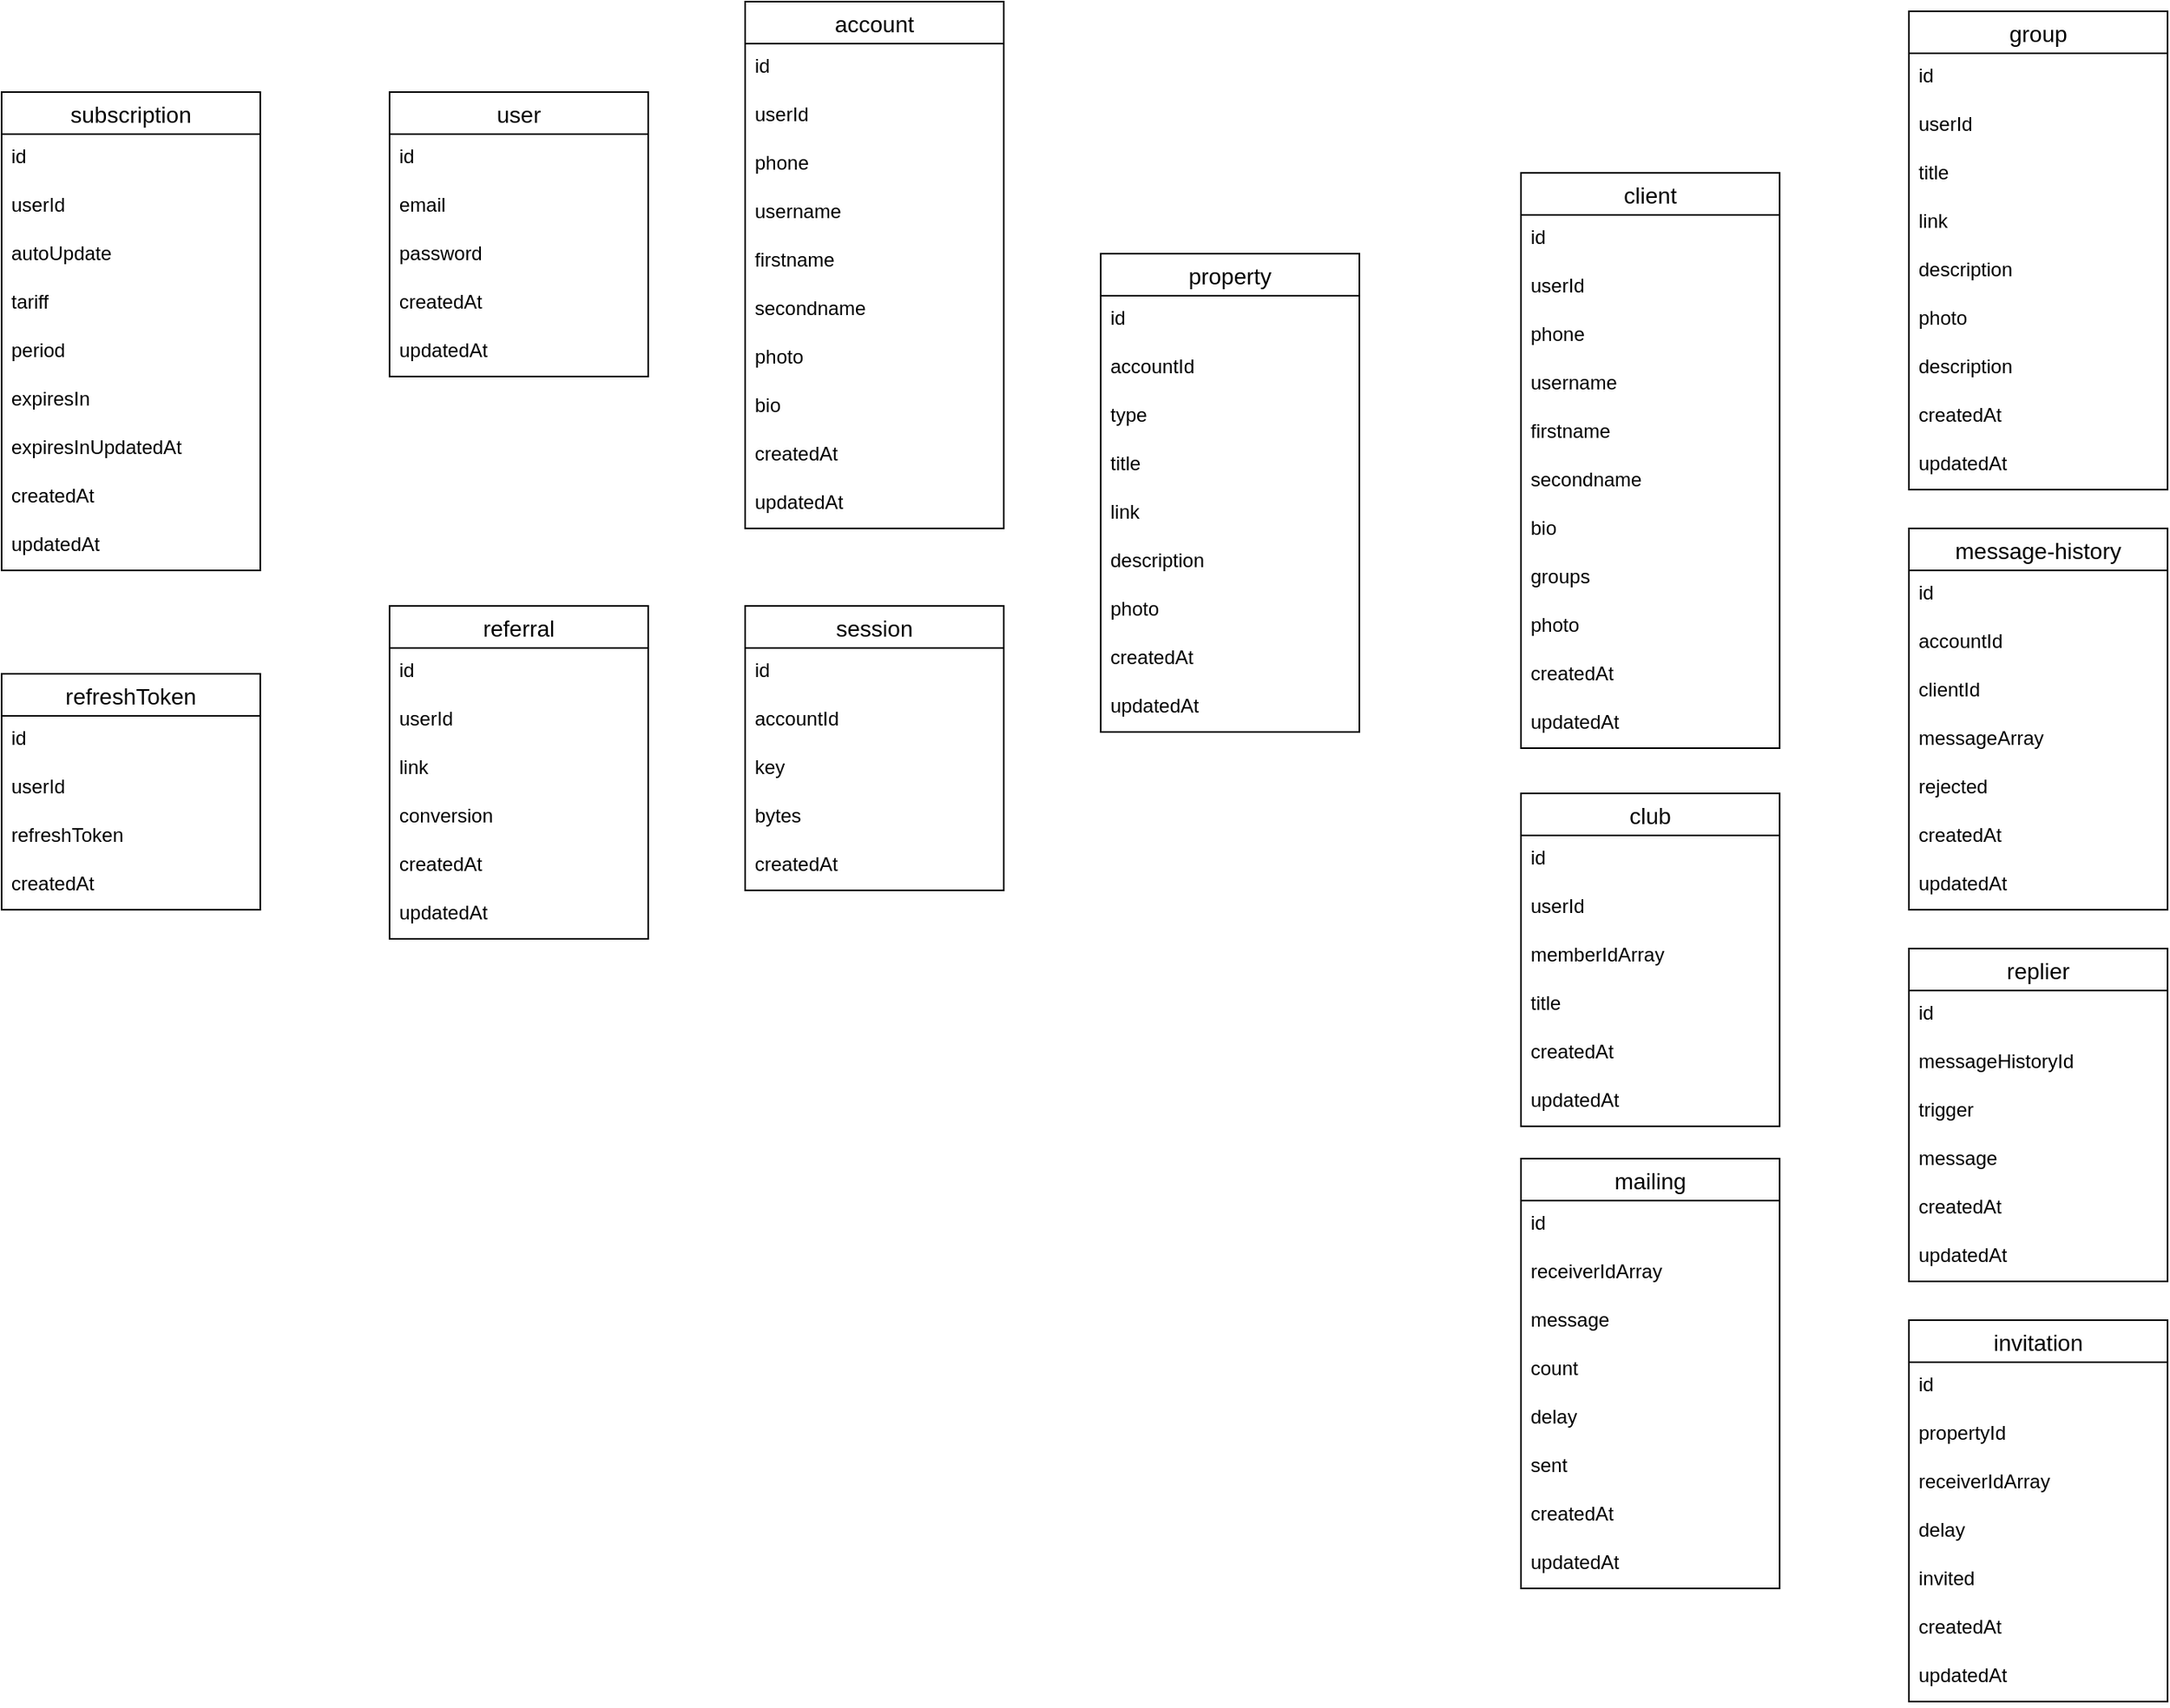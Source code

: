 <mxfile version="15.5.4" type="embed"><diagram id="rlkO2zejg5i3ZWUVnfk_" name="Page-1"><mxGraphModel dx="1507" dy="1727" grid="1" gridSize="10" guides="1" tooltips="1" connect="1" arrows="1" fold="1" page="1" pageScale="1" pageWidth="850" pageHeight="1100" math="0" shadow="0"><root><mxCell id="0"/><mxCell id="1" parent="0"/><mxCell id="tYg0k5vVHJpLoOAfeDSC-1" value="user" style="swimlane;fontStyle=0;childLayout=stackLayout;horizontal=1;startSize=26;horizontalStack=0;resizeParent=1;resizeParentMax=0;resizeLast=0;collapsible=1;marginBottom=0;align=center;fontSize=14;" parent="1" vertex="1"><mxGeometry x="80" width="160" height="176" as="geometry"><mxRectangle x="80" y="60" width="70" height="30" as="alternateBounds"/></mxGeometry></mxCell><mxCell id="tYg0k5vVHJpLoOAfeDSC-2" value="id" style="text;strokeColor=none;fillColor=none;spacingLeft=4;spacingRight=4;overflow=hidden;rotatable=0;points=[[0,0.5],[1,0.5]];portConstraint=eastwest;fontSize=12;" parent="tYg0k5vVHJpLoOAfeDSC-1" vertex="1"><mxGeometry y="26" width="160" height="30" as="geometry"/></mxCell><mxCell id="tYg0k5vVHJpLoOAfeDSC-3" value="email" style="text;strokeColor=none;fillColor=none;spacingLeft=4;spacingRight=4;overflow=hidden;rotatable=0;points=[[0,0.5],[1,0.5]];portConstraint=eastwest;fontSize=12;" parent="tYg0k5vVHJpLoOAfeDSC-1" vertex="1"><mxGeometry y="56" width="160" height="30" as="geometry"/></mxCell><mxCell id="tYg0k5vVHJpLoOAfeDSC-4" value="password" style="text;strokeColor=none;fillColor=none;spacingLeft=4;spacingRight=4;overflow=hidden;rotatable=0;points=[[0,0.5],[1,0.5]];portConstraint=eastwest;fontSize=12;" parent="tYg0k5vVHJpLoOAfeDSC-1" vertex="1"><mxGeometry y="86" width="160" height="30" as="geometry"/></mxCell><mxCell id="tYg0k5vVHJpLoOAfeDSC-53" value="createdAt" style="text;strokeColor=none;fillColor=none;spacingLeft=4;spacingRight=4;overflow=hidden;rotatable=0;points=[[0,0.5],[1,0.5]];portConstraint=eastwest;fontSize=12;" parent="tYg0k5vVHJpLoOAfeDSC-1" vertex="1"><mxGeometry y="116" width="160" height="30" as="geometry"/></mxCell><mxCell id="tYg0k5vVHJpLoOAfeDSC-54" value="updatedAt" style="text;strokeColor=none;fillColor=none;spacingLeft=4;spacingRight=4;overflow=hidden;rotatable=0;points=[[0,0.5],[1,0.5]];portConstraint=eastwest;fontSize=12;" parent="tYg0k5vVHJpLoOAfeDSC-1" vertex="1"><mxGeometry y="146" width="160" height="30" as="geometry"/></mxCell><mxCell id="tYg0k5vVHJpLoOAfeDSC-5" value="property" style="swimlane;fontStyle=0;childLayout=stackLayout;horizontal=1;startSize=26;horizontalStack=0;resizeParent=1;resizeParentMax=0;resizeLast=0;collapsible=1;marginBottom=0;align=center;fontSize=14;" parent="1" vertex="1"><mxGeometry x="520" y="100" width="160" height="296" as="geometry"/></mxCell><mxCell id="tYg0k5vVHJpLoOAfeDSC-6" value="id" style="text;strokeColor=none;fillColor=none;spacingLeft=4;spacingRight=4;overflow=hidden;rotatable=0;points=[[0,0.5],[1,0.5]];portConstraint=eastwest;fontSize=12;" parent="tYg0k5vVHJpLoOAfeDSC-5" vertex="1"><mxGeometry y="26" width="160" height="30" as="geometry"/></mxCell><mxCell id="tYg0k5vVHJpLoOAfeDSC-7" value="accountId" style="text;strokeColor=none;fillColor=none;spacingLeft=4;spacingRight=4;overflow=hidden;rotatable=0;points=[[0,0.5],[1,0.5]];portConstraint=eastwest;fontSize=12;" parent="tYg0k5vVHJpLoOAfeDSC-5" vertex="1"><mxGeometry y="56" width="160" height="30" as="geometry"/></mxCell><mxCell id="tYg0k5vVHJpLoOAfeDSC-8" value="type" style="text;strokeColor=none;fillColor=none;spacingLeft=4;spacingRight=4;overflow=hidden;rotatable=0;points=[[0,0.5],[1,0.5]];portConstraint=eastwest;fontSize=12;" parent="tYg0k5vVHJpLoOAfeDSC-5" vertex="1"><mxGeometry y="86" width="160" height="30" as="geometry"/></mxCell><mxCell id="tYg0k5vVHJpLoOAfeDSC-67" value="title" style="text;strokeColor=none;fillColor=none;spacingLeft=4;spacingRight=4;overflow=hidden;rotatable=0;points=[[0,0.5],[1,0.5]];portConstraint=eastwest;fontSize=12;" parent="tYg0k5vVHJpLoOAfeDSC-5" vertex="1"><mxGeometry y="116" width="160" height="30" as="geometry"/></mxCell><mxCell id="tYg0k5vVHJpLoOAfeDSC-68" value="link" style="text;strokeColor=none;fillColor=none;spacingLeft=4;spacingRight=4;overflow=hidden;rotatable=0;points=[[0,0.5],[1,0.5]];portConstraint=eastwest;fontSize=12;" parent="tYg0k5vVHJpLoOAfeDSC-5" vertex="1"><mxGeometry y="146" width="160" height="30" as="geometry"/></mxCell><mxCell id="tYg0k5vVHJpLoOAfeDSC-69" value="description" style="text;strokeColor=none;fillColor=none;spacingLeft=4;spacingRight=4;overflow=hidden;rotatable=0;points=[[0,0.5],[1,0.5]];portConstraint=eastwest;fontSize=12;" parent="tYg0k5vVHJpLoOAfeDSC-5" vertex="1"><mxGeometry y="176" width="160" height="30" as="geometry"/></mxCell><mxCell id="tYg0k5vVHJpLoOAfeDSC-91" value="photo" style="text;strokeColor=none;fillColor=none;spacingLeft=4;spacingRight=4;overflow=hidden;rotatable=0;points=[[0,0.5],[1,0.5]];portConstraint=eastwest;fontSize=12;" parent="tYg0k5vVHJpLoOAfeDSC-5" vertex="1"><mxGeometry y="206" width="160" height="30" as="geometry"/></mxCell><mxCell id="tYg0k5vVHJpLoOAfeDSC-70" value="createdAt" style="text;strokeColor=none;fillColor=none;spacingLeft=4;spacingRight=4;overflow=hidden;rotatable=0;points=[[0,0.5],[1,0.5]];portConstraint=eastwest;fontSize=12;" parent="tYg0k5vVHJpLoOAfeDSC-5" vertex="1"><mxGeometry y="236" width="160" height="30" as="geometry"/></mxCell><mxCell id="tYg0k5vVHJpLoOAfeDSC-71" value="updatedAt" style="text;strokeColor=none;fillColor=none;spacingLeft=4;spacingRight=4;overflow=hidden;rotatable=0;points=[[0,0.5],[1,0.5]];portConstraint=eastwest;fontSize=12;" parent="tYg0k5vVHJpLoOAfeDSC-5" vertex="1"><mxGeometry y="266" width="160" height="30" as="geometry"/></mxCell><mxCell id="tYg0k5vVHJpLoOAfeDSC-9" value="client" style="swimlane;fontStyle=0;childLayout=stackLayout;horizontal=1;startSize=26;horizontalStack=0;resizeParent=1;resizeParentMax=0;resizeLast=0;collapsible=1;marginBottom=0;align=center;fontSize=14;" parent="1" vertex="1"><mxGeometry x="780" y="50" width="160" height="356" as="geometry"/></mxCell><mxCell id="tYg0k5vVHJpLoOAfeDSC-10" value="id" style="text;strokeColor=none;fillColor=none;spacingLeft=4;spacingRight=4;overflow=hidden;rotatable=0;points=[[0,0.5],[1,0.5]];portConstraint=eastwest;fontSize=12;" parent="tYg0k5vVHJpLoOAfeDSC-9" vertex="1"><mxGeometry y="26" width="160" height="30" as="geometry"/></mxCell><mxCell id="tYg0k5vVHJpLoOAfeDSC-11" value="userId" style="text;strokeColor=none;fillColor=none;spacingLeft=4;spacingRight=4;overflow=hidden;rotatable=0;points=[[0,0.5],[1,0.5]];portConstraint=eastwest;fontSize=12;" parent="tYg0k5vVHJpLoOAfeDSC-9" vertex="1"><mxGeometry y="56" width="160" height="30" as="geometry"/></mxCell><mxCell id="tYg0k5vVHJpLoOAfeDSC-12" value="phone" style="text;strokeColor=none;fillColor=none;spacingLeft=4;spacingRight=4;overflow=hidden;rotatable=0;points=[[0,0.5],[1,0.5]];portConstraint=eastwest;fontSize=12;" parent="tYg0k5vVHJpLoOAfeDSC-9" vertex="1"><mxGeometry y="86" width="160" height="30" as="geometry"/></mxCell><mxCell id="tYg0k5vVHJpLoOAfeDSC-73" value="username" style="text;strokeColor=none;fillColor=none;spacingLeft=4;spacingRight=4;overflow=hidden;rotatable=0;points=[[0,0.5],[1,0.5]];portConstraint=eastwest;fontSize=12;" parent="tYg0k5vVHJpLoOAfeDSC-9" vertex="1"><mxGeometry y="116" width="160" height="30" as="geometry"/></mxCell><mxCell id="tYg0k5vVHJpLoOAfeDSC-74" value="firstname" style="text;strokeColor=none;fillColor=none;spacingLeft=4;spacingRight=4;overflow=hidden;rotatable=0;points=[[0,0.5],[1,0.5]];portConstraint=eastwest;fontSize=12;" parent="tYg0k5vVHJpLoOAfeDSC-9" vertex="1"><mxGeometry y="146" width="160" height="30" as="geometry"/></mxCell><mxCell id="tYg0k5vVHJpLoOAfeDSC-75" value="secondname" style="text;strokeColor=none;fillColor=none;spacingLeft=4;spacingRight=4;overflow=hidden;rotatable=0;points=[[0,0.5],[1,0.5]];portConstraint=eastwest;fontSize=12;" parent="tYg0k5vVHJpLoOAfeDSC-9" vertex="1"><mxGeometry y="176" width="160" height="30" as="geometry"/></mxCell><mxCell id="tYg0k5vVHJpLoOAfeDSC-77" value="bio" style="text;strokeColor=none;fillColor=none;spacingLeft=4;spacingRight=4;overflow=hidden;rotatable=0;points=[[0,0.5],[1,0.5]];portConstraint=eastwest;fontSize=12;" parent="tYg0k5vVHJpLoOAfeDSC-9" vertex="1"><mxGeometry y="206" width="160" height="30" as="geometry"/></mxCell><mxCell id="tYg0k5vVHJpLoOAfeDSC-83" value="groups" style="text;strokeColor=none;fillColor=none;spacingLeft=4;spacingRight=4;overflow=hidden;rotatable=0;points=[[0,0.5],[1,0.5]];portConstraint=eastwest;fontSize=12;" parent="tYg0k5vVHJpLoOAfeDSC-9" vertex="1"><mxGeometry y="236" width="160" height="30" as="geometry"/></mxCell><mxCell id="tYg0k5vVHJpLoOAfeDSC-86" value="photo" style="text;strokeColor=none;fillColor=none;spacingLeft=4;spacingRight=4;overflow=hidden;rotatable=0;points=[[0,0.5],[1,0.5]];portConstraint=eastwest;fontSize=12;" parent="tYg0k5vVHJpLoOAfeDSC-9" vertex="1"><mxGeometry y="266" width="160" height="30" as="geometry"/></mxCell><mxCell id="tYg0k5vVHJpLoOAfeDSC-78" value="createdAt" style="text;strokeColor=none;fillColor=none;spacingLeft=4;spacingRight=4;overflow=hidden;rotatable=0;points=[[0,0.5],[1,0.5]];portConstraint=eastwest;fontSize=12;" parent="tYg0k5vVHJpLoOAfeDSC-9" vertex="1"><mxGeometry y="296" width="160" height="30" as="geometry"/></mxCell><mxCell id="tYg0k5vVHJpLoOAfeDSC-79" value="updatedAt" style="text;strokeColor=none;fillColor=none;spacingLeft=4;spacingRight=4;overflow=hidden;rotatable=0;points=[[0,0.5],[1,0.5]];portConstraint=eastwest;fontSize=12;" parent="tYg0k5vVHJpLoOAfeDSC-9" vertex="1"><mxGeometry y="326" width="160" height="30" as="geometry"/></mxCell><mxCell id="tYg0k5vVHJpLoOAfeDSC-13" value="referral" style="swimlane;fontStyle=0;childLayout=stackLayout;horizontal=1;startSize=26;horizontalStack=0;resizeParent=1;resizeParentMax=0;resizeLast=0;collapsible=1;marginBottom=0;align=center;fontSize=14;" parent="1" vertex="1"><mxGeometry x="80" y="318" width="160" height="206" as="geometry"/></mxCell><mxCell id="tYg0k5vVHJpLoOAfeDSC-14" value="id" style="text;strokeColor=none;fillColor=none;spacingLeft=4;spacingRight=4;overflow=hidden;rotatable=0;points=[[0,0.5],[1,0.5]];portConstraint=eastwest;fontSize=12;" parent="tYg0k5vVHJpLoOAfeDSC-13" vertex="1"><mxGeometry y="26" width="160" height="30" as="geometry"/></mxCell><mxCell id="tYg0k5vVHJpLoOAfeDSC-15" value="userId" style="text;strokeColor=none;fillColor=none;spacingLeft=4;spacingRight=4;overflow=hidden;rotatable=0;points=[[0,0.5],[1,0.5]];portConstraint=eastwest;fontSize=12;" parent="tYg0k5vVHJpLoOAfeDSC-13" vertex="1"><mxGeometry y="56" width="160" height="30" as="geometry"/></mxCell><mxCell id="tYg0k5vVHJpLoOAfeDSC-16" value="link" style="text;strokeColor=none;fillColor=none;spacingLeft=4;spacingRight=4;overflow=hidden;rotatable=0;points=[[0,0.5],[1,0.5]];portConstraint=eastwest;fontSize=12;" parent="tYg0k5vVHJpLoOAfeDSC-13" vertex="1"><mxGeometry y="86" width="160" height="30" as="geometry"/></mxCell><mxCell id="tYg0k5vVHJpLoOAfeDSC-62" value="conversion" style="text;strokeColor=none;fillColor=none;spacingLeft=4;spacingRight=4;overflow=hidden;rotatable=0;points=[[0,0.5],[1,0.5]];portConstraint=eastwest;fontSize=12;" parent="tYg0k5vVHJpLoOAfeDSC-13" vertex="1"><mxGeometry y="116" width="160" height="30" as="geometry"/></mxCell><mxCell id="tYg0k5vVHJpLoOAfeDSC-63" value="createdAt" style="text;strokeColor=none;fillColor=none;spacingLeft=4;spacingRight=4;overflow=hidden;rotatable=0;points=[[0,0.5],[1,0.5]];portConstraint=eastwest;fontSize=12;" parent="tYg0k5vVHJpLoOAfeDSC-13" vertex="1"><mxGeometry y="146" width="160" height="30" as="geometry"/></mxCell><mxCell id="tYg0k5vVHJpLoOAfeDSC-64" value="updatedAt" style="text;strokeColor=none;fillColor=none;spacingLeft=4;spacingRight=4;overflow=hidden;rotatable=0;points=[[0,0.5],[1,0.5]];portConstraint=eastwest;fontSize=12;" parent="tYg0k5vVHJpLoOAfeDSC-13" vertex="1"><mxGeometry y="176" width="160" height="30" as="geometry"/></mxCell><mxCell id="tYg0k5vVHJpLoOAfeDSC-17" value="session" style="swimlane;fontStyle=0;childLayout=stackLayout;horizontal=1;startSize=26;horizontalStack=0;resizeParent=1;resizeParentMax=0;resizeLast=0;collapsible=1;marginBottom=0;align=center;fontSize=14;" parent="1" vertex="1"><mxGeometry x="300" y="318" width="160" height="176" as="geometry"/></mxCell><mxCell id="tYg0k5vVHJpLoOAfeDSC-18" value="id" style="text;strokeColor=none;fillColor=none;spacingLeft=4;spacingRight=4;overflow=hidden;rotatable=0;points=[[0,0.5],[1,0.5]];portConstraint=eastwest;fontSize=12;" parent="tYg0k5vVHJpLoOAfeDSC-17" vertex="1"><mxGeometry y="26" width="160" height="30" as="geometry"/></mxCell><mxCell id="tYg0k5vVHJpLoOAfeDSC-19" value="accountId" style="text;strokeColor=none;fillColor=none;spacingLeft=4;spacingRight=4;overflow=hidden;rotatable=0;points=[[0,0.5],[1,0.5]];portConstraint=eastwest;fontSize=12;" parent="tYg0k5vVHJpLoOAfeDSC-17" vertex="1"><mxGeometry y="56" width="160" height="30" as="geometry"/></mxCell><mxCell id="tYg0k5vVHJpLoOAfeDSC-20" value="key" style="text;strokeColor=none;fillColor=none;spacingLeft=4;spacingRight=4;overflow=hidden;rotatable=0;points=[[0,0.5],[1,0.5]];portConstraint=eastwest;fontSize=12;" parent="tYg0k5vVHJpLoOAfeDSC-17" vertex="1"><mxGeometry y="86" width="160" height="30" as="geometry"/></mxCell><mxCell id="tYg0k5vVHJpLoOAfeDSC-65" value="bytes" style="text;strokeColor=none;fillColor=none;spacingLeft=4;spacingRight=4;overflow=hidden;rotatable=0;points=[[0,0.5],[1,0.5]];portConstraint=eastwest;fontSize=12;" parent="tYg0k5vVHJpLoOAfeDSC-17" vertex="1"><mxGeometry y="116" width="160" height="30" as="geometry"/></mxCell><mxCell id="tYg0k5vVHJpLoOAfeDSC-66" value="createdAt" style="text;strokeColor=none;fillColor=none;spacingLeft=4;spacingRight=4;overflow=hidden;rotatable=0;points=[[0,0.5],[1,0.5]];portConstraint=eastwest;fontSize=12;" parent="tYg0k5vVHJpLoOAfeDSC-17" vertex="1"><mxGeometry y="146" width="160" height="30" as="geometry"/></mxCell><mxCell id="tYg0k5vVHJpLoOAfeDSC-21" value="account" style="swimlane;fontStyle=0;childLayout=stackLayout;horizontal=1;startSize=26;horizontalStack=0;resizeParent=1;resizeParentMax=0;resizeLast=0;collapsible=1;marginBottom=0;align=center;fontSize=14;" parent="1" vertex="1"><mxGeometry x="300" y="-56" width="160" height="326" as="geometry"/></mxCell><mxCell id="tYg0k5vVHJpLoOAfeDSC-22" value="id" style="text;strokeColor=none;fillColor=none;spacingLeft=4;spacingRight=4;overflow=hidden;rotatable=0;points=[[0,0.5],[1,0.5]];portConstraint=eastwest;fontSize=12;" parent="tYg0k5vVHJpLoOAfeDSC-21" vertex="1"><mxGeometry y="26" width="160" height="30" as="geometry"/></mxCell><mxCell id="tYg0k5vVHJpLoOAfeDSC-23" value="userId" style="text;strokeColor=none;fillColor=none;spacingLeft=4;spacingRight=4;overflow=hidden;rotatable=0;points=[[0,0.5],[1,0.5]];portConstraint=eastwest;fontSize=12;" parent="tYg0k5vVHJpLoOAfeDSC-21" vertex="1"><mxGeometry y="56" width="160" height="30" as="geometry"/></mxCell><mxCell id="tYg0k5vVHJpLoOAfeDSC-59" value="phone" style="text;strokeColor=none;fillColor=none;spacingLeft=4;spacingRight=4;overflow=hidden;rotatable=0;points=[[0,0.5],[1,0.5]];portConstraint=eastwest;fontSize=12;" parent="tYg0k5vVHJpLoOAfeDSC-21" vertex="1"><mxGeometry y="86" width="160" height="30" as="geometry"/></mxCell><mxCell id="tYg0k5vVHJpLoOAfeDSC-24" value="username" style="text;strokeColor=none;fillColor=none;spacingLeft=4;spacingRight=4;overflow=hidden;rotatable=0;points=[[0,0.5],[1,0.5]];portConstraint=eastwest;fontSize=12;" parent="tYg0k5vVHJpLoOAfeDSC-21" vertex="1"><mxGeometry y="116" width="160" height="30" as="geometry"/></mxCell><mxCell id="tYg0k5vVHJpLoOAfeDSC-55" value="firstname" style="text;strokeColor=none;fillColor=none;spacingLeft=4;spacingRight=4;overflow=hidden;rotatable=0;points=[[0,0.5],[1,0.5]];portConstraint=eastwest;fontSize=12;" parent="tYg0k5vVHJpLoOAfeDSC-21" vertex="1"><mxGeometry y="146" width="160" height="30" as="geometry"/></mxCell><mxCell id="tYg0k5vVHJpLoOAfeDSC-56" value="secondname" style="text;strokeColor=none;fillColor=none;spacingLeft=4;spacingRight=4;overflow=hidden;rotatable=0;points=[[0,0.5],[1,0.5]];portConstraint=eastwest;fontSize=12;" parent="tYg0k5vVHJpLoOAfeDSC-21" vertex="1"><mxGeometry y="176" width="160" height="30" as="geometry"/></mxCell><mxCell id="tYg0k5vVHJpLoOAfeDSC-57" value="photo" style="text;strokeColor=none;fillColor=none;spacingLeft=4;spacingRight=4;overflow=hidden;rotatable=0;points=[[0,0.5],[1,0.5]];portConstraint=eastwest;fontSize=12;" parent="tYg0k5vVHJpLoOAfeDSC-21" vertex="1"><mxGeometry y="206" width="160" height="30" as="geometry"/></mxCell><mxCell id="tYg0k5vVHJpLoOAfeDSC-58" value="bio" style="text;strokeColor=none;fillColor=none;spacingLeft=4;spacingRight=4;overflow=hidden;rotatable=0;points=[[0,0.5],[1,0.5]];portConstraint=eastwest;fontSize=12;" parent="tYg0k5vVHJpLoOAfeDSC-21" vertex="1"><mxGeometry y="236" width="160" height="30" as="geometry"/></mxCell><mxCell id="tYg0k5vVHJpLoOAfeDSC-60" value="createdAt" style="text;strokeColor=none;fillColor=none;spacingLeft=4;spacingRight=4;overflow=hidden;rotatable=0;points=[[0,0.5],[1,0.5]];portConstraint=eastwest;fontSize=12;" parent="tYg0k5vVHJpLoOAfeDSC-21" vertex="1"><mxGeometry y="266" width="160" height="30" as="geometry"/></mxCell><mxCell id="tYg0k5vVHJpLoOAfeDSC-61" value="updatedAt" style="text;strokeColor=none;fillColor=none;spacingLeft=4;spacingRight=4;overflow=hidden;rotatable=0;points=[[0,0.5],[1,0.5]];portConstraint=eastwest;fontSize=12;" parent="tYg0k5vVHJpLoOAfeDSC-21" vertex="1"><mxGeometry y="296" width="160" height="30" as="geometry"/></mxCell><mxCell id="tYg0k5vVHJpLoOAfeDSC-29" value="group" style="swimlane;fontStyle=0;childLayout=stackLayout;horizontal=1;startSize=26;horizontalStack=0;resizeParent=1;resizeParentMax=0;resizeLast=0;collapsible=1;marginBottom=0;align=center;fontSize=14;" parent="1" vertex="1"><mxGeometry x="1020" y="-50" width="160" height="296" as="geometry"/></mxCell><mxCell id="tYg0k5vVHJpLoOAfeDSC-30" value="id" style="text;strokeColor=none;fillColor=none;spacingLeft=4;spacingRight=4;overflow=hidden;rotatable=0;points=[[0,0.5],[1,0.5]];portConstraint=eastwest;fontSize=12;" parent="tYg0k5vVHJpLoOAfeDSC-29" vertex="1"><mxGeometry y="26" width="160" height="30" as="geometry"/></mxCell><mxCell id="tYg0k5vVHJpLoOAfeDSC-31" value="userId" style="text;strokeColor=none;fillColor=none;spacingLeft=4;spacingRight=4;overflow=hidden;rotatable=0;points=[[0,0.5],[1,0.5]];portConstraint=eastwest;fontSize=12;" parent="tYg0k5vVHJpLoOAfeDSC-29" vertex="1"><mxGeometry y="56" width="160" height="30" as="geometry"/></mxCell><mxCell id="tYg0k5vVHJpLoOAfeDSC-32" value="title" style="text;strokeColor=none;fillColor=none;spacingLeft=4;spacingRight=4;overflow=hidden;rotatable=0;points=[[0,0.5],[1,0.5]];portConstraint=eastwest;fontSize=12;" parent="tYg0k5vVHJpLoOAfeDSC-29" vertex="1"><mxGeometry y="86" width="160" height="30" as="geometry"/></mxCell><mxCell id="tYg0k5vVHJpLoOAfeDSC-84" value="link" style="text;strokeColor=none;fillColor=none;spacingLeft=4;spacingRight=4;overflow=hidden;rotatable=0;points=[[0,0.5],[1,0.5]];portConstraint=eastwest;fontSize=12;" parent="tYg0k5vVHJpLoOAfeDSC-29" vertex="1"><mxGeometry y="116" width="160" height="30" as="geometry"/></mxCell><mxCell id="tYg0k5vVHJpLoOAfeDSC-87" value="description" style="text;strokeColor=none;fillColor=none;spacingLeft=4;spacingRight=4;overflow=hidden;rotatable=0;points=[[0,0.5],[1,0.5]];portConstraint=eastwest;fontSize=12;" parent="tYg0k5vVHJpLoOAfeDSC-29" vertex="1"><mxGeometry y="146" width="160" height="30" as="geometry"/></mxCell><mxCell id="tYg0k5vVHJpLoOAfeDSC-88" value="photo" style="text;strokeColor=none;fillColor=none;spacingLeft=4;spacingRight=4;overflow=hidden;rotatable=0;points=[[0,0.5],[1,0.5]];portConstraint=eastwest;fontSize=12;" parent="tYg0k5vVHJpLoOAfeDSC-29" vertex="1"><mxGeometry y="176" width="160" height="30" as="geometry"/></mxCell><mxCell id="tYg0k5vVHJpLoOAfeDSC-89" value="description" style="text;strokeColor=none;fillColor=none;spacingLeft=4;spacingRight=4;overflow=hidden;rotatable=0;points=[[0,0.5],[1,0.5]];portConstraint=eastwest;fontSize=12;" parent="tYg0k5vVHJpLoOAfeDSC-29" vertex="1"><mxGeometry y="206" width="160" height="30" as="geometry"/></mxCell><mxCell id="tYg0k5vVHJpLoOAfeDSC-92" value="createdAt" style="text;strokeColor=none;fillColor=none;spacingLeft=4;spacingRight=4;overflow=hidden;rotatable=0;points=[[0,0.5],[1,0.5]];portConstraint=eastwest;fontSize=12;" parent="tYg0k5vVHJpLoOAfeDSC-29" vertex="1"><mxGeometry y="236" width="160" height="30" as="geometry"/></mxCell><mxCell id="tYg0k5vVHJpLoOAfeDSC-93" value="updatedAt" style="text;strokeColor=none;fillColor=none;spacingLeft=4;spacingRight=4;overflow=hidden;rotatable=0;points=[[0,0.5],[1,0.5]];portConstraint=eastwest;fontSize=12;" parent="tYg0k5vVHJpLoOAfeDSC-29" vertex="1"><mxGeometry y="266" width="160" height="30" as="geometry"/></mxCell><mxCell id="tYg0k5vVHJpLoOAfeDSC-33" value="message-history" style="swimlane;fontStyle=0;childLayout=stackLayout;horizontal=1;startSize=26;horizontalStack=0;resizeParent=1;resizeParentMax=0;resizeLast=0;collapsible=1;marginBottom=0;align=center;fontSize=14;" parent="1" vertex="1"><mxGeometry x="1020" y="270" width="160" height="236" as="geometry"/></mxCell><mxCell id="tYg0k5vVHJpLoOAfeDSC-34" value="id" style="text;strokeColor=none;fillColor=none;spacingLeft=4;spacingRight=4;overflow=hidden;rotatable=0;points=[[0,0.5],[1,0.5]];portConstraint=eastwest;fontSize=12;" parent="tYg0k5vVHJpLoOAfeDSC-33" vertex="1"><mxGeometry y="26" width="160" height="30" as="geometry"/></mxCell><mxCell id="tYg0k5vVHJpLoOAfeDSC-35" value="accountId" style="text;strokeColor=none;fillColor=none;spacingLeft=4;spacingRight=4;overflow=hidden;rotatable=0;points=[[0,0.5],[1,0.5]];portConstraint=eastwest;fontSize=12;" parent="tYg0k5vVHJpLoOAfeDSC-33" vertex="1"><mxGeometry y="56" width="160" height="30" as="geometry"/></mxCell><mxCell id="tYg0k5vVHJpLoOAfeDSC-36" value="clientId" style="text;strokeColor=none;fillColor=none;spacingLeft=4;spacingRight=4;overflow=hidden;rotatable=0;points=[[0,0.5],[1,0.5]];portConstraint=eastwest;fontSize=12;" parent="tYg0k5vVHJpLoOAfeDSC-33" vertex="1"><mxGeometry y="86" width="160" height="30" as="geometry"/></mxCell><mxCell id="tYg0k5vVHJpLoOAfeDSC-94" value="messageArray" style="text;strokeColor=none;fillColor=none;spacingLeft=4;spacingRight=4;overflow=hidden;rotatable=0;points=[[0,0.5],[1,0.5]];portConstraint=eastwest;fontSize=12;" parent="tYg0k5vVHJpLoOAfeDSC-33" vertex="1"><mxGeometry y="116" width="160" height="30" as="geometry"/></mxCell><mxCell id="tYg0k5vVHJpLoOAfeDSC-97" value="rejected" style="text;strokeColor=none;fillColor=none;spacingLeft=4;spacingRight=4;overflow=hidden;rotatable=0;points=[[0,0.5],[1,0.5]];portConstraint=eastwest;fontSize=12;" parent="tYg0k5vVHJpLoOAfeDSC-33" vertex="1"><mxGeometry y="146" width="160" height="30" as="geometry"/></mxCell><mxCell id="tYg0k5vVHJpLoOAfeDSC-95" value="createdAt" style="text;strokeColor=none;fillColor=none;spacingLeft=4;spacingRight=4;overflow=hidden;rotatable=0;points=[[0,0.5],[1,0.5]];portConstraint=eastwest;fontSize=12;" parent="tYg0k5vVHJpLoOAfeDSC-33" vertex="1"><mxGeometry y="176" width="160" height="30" as="geometry"/></mxCell><mxCell id="tYg0k5vVHJpLoOAfeDSC-96" value="updatedAt" style="text;strokeColor=none;fillColor=none;spacingLeft=4;spacingRight=4;overflow=hidden;rotatable=0;points=[[0,0.5],[1,0.5]];portConstraint=eastwest;fontSize=12;" parent="tYg0k5vVHJpLoOAfeDSC-33" vertex="1"><mxGeometry y="206" width="160" height="30" as="geometry"/></mxCell><mxCell id="tYg0k5vVHJpLoOAfeDSC-37" value="mailing" style="swimlane;fontStyle=0;childLayout=stackLayout;horizontal=1;startSize=26;horizontalStack=0;resizeParent=1;resizeParentMax=0;resizeLast=0;collapsible=1;marginBottom=0;align=center;fontSize=14;" parent="1" vertex="1"><mxGeometry x="780" y="660" width="160" height="266" as="geometry"/></mxCell><mxCell id="tYg0k5vVHJpLoOAfeDSC-38" value="id" style="text;strokeColor=none;fillColor=none;spacingLeft=4;spacingRight=4;overflow=hidden;rotatable=0;points=[[0,0.5],[1,0.5]];portConstraint=eastwest;fontSize=12;" parent="tYg0k5vVHJpLoOAfeDSC-37" vertex="1"><mxGeometry y="26" width="160" height="30" as="geometry"/></mxCell><mxCell id="tYg0k5vVHJpLoOAfeDSC-39" value="receiverIdArray" style="text;strokeColor=none;fillColor=none;spacingLeft=4;spacingRight=4;overflow=hidden;rotatable=0;points=[[0,0.5],[1,0.5]];portConstraint=eastwest;fontSize=12;" parent="tYg0k5vVHJpLoOAfeDSC-37" vertex="1"><mxGeometry y="56" width="160" height="30" as="geometry"/></mxCell><mxCell id="tYg0k5vVHJpLoOAfeDSC-40" value="message" style="text;strokeColor=none;fillColor=none;spacingLeft=4;spacingRight=4;overflow=hidden;rotatable=0;points=[[0,0.5],[1,0.5]];portConstraint=eastwest;fontSize=12;" parent="tYg0k5vVHJpLoOAfeDSC-37" vertex="1"><mxGeometry y="86" width="160" height="30" as="geometry"/></mxCell><mxCell id="tYg0k5vVHJpLoOAfeDSC-103" value="count" style="text;strokeColor=none;fillColor=none;spacingLeft=4;spacingRight=4;overflow=hidden;rotatable=0;points=[[0,0.5],[1,0.5]];portConstraint=eastwest;fontSize=12;" parent="tYg0k5vVHJpLoOAfeDSC-37" vertex="1"><mxGeometry y="116" width="160" height="30" as="geometry"/></mxCell><mxCell id="tYg0k5vVHJpLoOAfeDSC-101" value="delay" style="text;strokeColor=none;fillColor=none;spacingLeft=4;spacingRight=4;overflow=hidden;rotatable=0;points=[[0,0.5],[1,0.5]];portConstraint=eastwest;fontSize=12;" parent="tYg0k5vVHJpLoOAfeDSC-37" vertex="1"><mxGeometry y="146" width="160" height="30" as="geometry"/></mxCell><mxCell id="tYg0k5vVHJpLoOAfeDSC-102" value="sent" style="text;strokeColor=none;fillColor=none;spacingLeft=4;spacingRight=4;overflow=hidden;rotatable=0;points=[[0,0.5],[1,0.5]];portConstraint=eastwest;fontSize=12;" parent="tYg0k5vVHJpLoOAfeDSC-37" vertex="1"><mxGeometry y="176" width="160" height="30" as="geometry"/></mxCell><mxCell id="tYg0k5vVHJpLoOAfeDSC-104" value="createdAt" style="text;strokeColor=none;fillColor=none;spacingLeft=4;spacingRight=4;overflow=hidden;rotatable=0;points=[[0,0.5],[1,0.5]];portConstraint=eastwest;fontSize=12;" parent="tYg0k5vVHJpLoOAfeDSC-37" vertex="1"><mxGeometry y="206" width="160" height="30" as="geometry"/></mxCell><mxCell id="tYg0k5vVHJpLoOAfeDSC-105" value="updatedAt" style="text;strokeColor=none;fillColor=none;spacingLeft=4;spacingRight=4;overflow=hidden;rotatable=0;points=[[0,0.5],[1,0.5]];portConstraint=eastwest;fontSize=12;" parent="tYg0k5vVHJpLoOAfeDSC-37" vertex="1"><mxGeometry y="236" width="160" height="30" as="geometry"/></mxCell><mxCell id="tYg0k5vVHJpLoOAfeDSC-41" value="club" style="swimlane;fontStyle=0;childLayout=stackLayout;horizontal=1;startSize=26;horizontalStack=0;resizeParent=1;resizeParentMax=0;resizeLast=0;collapsible=1;marginBottom=0;align=center;fontSize=14;" parent="1" vertex="1"><mxGeometry x="780" y="434" width="160" height="206" as="geometry"/></mxCell><mxCell id="tYg0k5vVHJpLoOAfeDSC-42" value="id" style="text;strokeColor=none;fillColor=none;spacingLeft=4;spacingRight=4;overflow=hidden;rotatable=0;points=[[0,0.5],[1,0.5]];portConstraint=eastwest;fontSize=12;" parent="tYg0k5vVHJpLoOAfeDSC-41" vertex="1"><mxGeometry y="26" width="160" height="30" as="geometry"/></mxCell><mxCell id="tYg0k5vVHJpLoOAfeDSC-43" value="userId" style="text;strokeColor=none;fillColor=none;spacingLeft=4;spacingRight=4;overflow=hidden;rotatable=0;points=[[0,0.5],[1,0.5]];portConstraint=eastwest;fontSize=12;" parent="tYg0k5vVHJpLoOAfeDSC-41" vertex="1"><mxGeometry y="56" width="160" height="30" as="geometry"/></mxCell><mxCell id="tYg0k5vVHJpLoOAfeDSC-44" value="memberIdArray" style="text;strokeColor=none;fillColor=none;spacingLeft=4;spacingRight=4;overflow=hidden;rotatable=0;points=[[0,0.5],[1,0.5]];portConstraint=eastwest;fontSize=12;" parent="tYg0k5vVHJpLoOAfeDSC-41" vertex="1"><mxGeometry y="86" width="160" height="30" as="geometry"/></mxCell><mxCell id="tYg0k5vVHJpLoOAfeDSC-80" value="title" style="text;strokeColor=none;fillColor=none;spacingLeft=4;spacingRight=4;overflow=hidden;rotatable=0;points=[[0,0.5],[1,0.5]];portConstraint=eastwest;fontSize=12;" parent="tYg0k5vVHJpLoOAfeDSC-41" vertex="1"><mxGeometry y="116" width="160" height="30" as="geometry"/></mxCell><mxCell id="tYg0k5vVHJpLoOAfeDSC-81" value="createdAt" style="text;strokeColor=none;fillColor=none;spacingLeft=4;spacingRight=4;overflow=hidden;rotatable=0;points=[[0,0.5],[1,0.5]];portConstraint=eastwest;fontSize=12;" parent="tYg0k5vVHJpLoOAfeDSC-41" vertex="1"><mxGeometry y="146" width="160" height="30" as="geometry"/></mxCell><mxCell id="tYg0k5vVHJpLoOAfeDSC-82" value="updatedAt" style="text;strokeColor=none;fillColor=none;spacingLeft=4;spacingRight=4;overflow=hidden;rotatable=0;points=[[0,0.5],[1,0.5]];portConstraint=eastwest;fontSize=12;" parent="tYg0k5vVHJpLoOAfeDSC-41" vertex="1"><mxGeometry y="176" width="160" height="30" as="geometry"/></mxCell><mxCell id="tYg0k5vVHJpLoOAfeDSC-45" value="invitation" style="swimlane;fontStyle=0;childLayout=stackLayout;horizontal=1;startSize=26;horizontalStack=0;resizeParent=1;resizeParentMax=0;resizeLast=0;collapsible=1;marginBottom=0;align=center;fontSize=14;" parent="1" vertex="1"><mxGeometry x="1020" y="760" width="160" height="236" as="geometry"/></mxCell><mxCell id="tYg0k5vVHJpLoOAfeDSC-46" value="id" style="text;strokeColor=none;fillColor=none;spacingLeft=4;spacingRight=4;overflow=hidden;rotatable=0;points=[[0,0.5],[1,0.5]];portConstraint=eastwest;fontSize=12;" parent="tYg0k5vVHJpLoOAfeDSC-45" vertex="1"><mxGeometry y="26" width="160" height="30" as="geometry"/></mxCell><mxCell id="tYg0k5vVHJpLoOAfeDSC-47" value="propertyId" style="text;strokeColor=none;fillColor=none;spacingLeft=4;spacingRight=4;overflow=hidden;rotatable=0;points=[[0,0.5],[1,0.5]];portConstraint=eastwest;fontSize=12;" parent="tYg0k5vVHJpLoOAfeDSC-45" vertex="1"><mxGeometry y="56" width="160" height="30" as="geometry"/></mxCell><mxCell id="tYg0k5vVHJpLoOAfeDSC-48" value="receiverIdArray" style="text;strokeColor=none;fillColor=none;spacingLeft=4;spacingRight=4;overflow=hidden;rotatable=0;points=[[0,0.5],[1,0.5]];portConstraint=eastwest;fontSize=12;" parent="tYg0k5vVHJpLoOAfeDSC-45" vertex="1"><mxGeometry y="86" width="160" height="30" as="geometry"/></mxCell><mxCell id="tYg0k5vVHJpLoOAfeDSC-106" value="delay" style="text;strokeColor=none;fillColor=none;spacingLeft=4;spacingRight=4;overflow=hidden;rotatable=0;points=[[0,0.5],[1,0.5]];portConstraint=eastwest;fontSize=12;" parent="tYg0k5vVHJpLoOAfeDSC-45" vertex="1"><mxGeometry y="116" width="160" height="30" as="geometry"/></mxCell><mxCell id="tYg0k5vVHJpLoOAfeDSC-107" value="invited" style="text;strokeColor=none;fillColor=none;spacingLeft=4;spacingRight=4;overflow=hidden;rotatable=0;points=[[0,0.5],[1,0.5]];portConstraint=eastwest;fontSize=12;" parent="tYg0k5vVHJpLoOAfeDSC-45" vertex="1"><mxGeometry y="146" width="160" height="30" as="geometry"/></mxCell><mxCell id="tYg0k5vVHJpLoOAfeDSC-108" value="createdAt" style="text;strokeColor=none;fillColor=none;spacingLeft=4;spacingRight=4;overflow=hidden;rotatable=0;points=[[0,0.5],[1,0.5]];portConstraint=eastwest;fontSize=12;" parent="tYg0k5vVHJpLoOAfeDSC-45" vertex="1"><mxGeometry y="176" width="160" height="30" as="geometry"/></mxCell><mxCell id="tYg0k5vVHJpLoOAfeDSC-109" value="updatedAt" style="text;strokeColor=none;fillColor=none;spacingLeft=4;spacingRight=4;overflow=hidden;rotatable=0;points=[[0,0.5],[1,0.5]];portConstraint=eastwest;fontSize=12;" parent="tYg0k5vVHJpLoOAfeDSC-45" vertex="1"><mxGeometry y="206" width="160" height="30" as="geometry"/></mxCell><mxCell id="tYg0k5vVHJpLoOAfeDSC-49" value="replier" style="swimlane;fontStyle=0;childLayout=stackLayout;horizontal=1;startSize=26;horizontalStack=0;resizeParent=1;resizeParentMax=0;resizeLast=0;collapsible=1;marginBottom=0;align=center;fontSize=14;" parent="1" vertex="1"><mxGeometry x="1020" y="530" width="160" height="206" as="geometry"/></mxCell><mxCell id="tYg0k5vVHJpLoOAfeDSC-50" value="id" style="text;strokeColor=none;fillColor=none;spacingLeft=4;spacingRight=4;overflow=hidden;rotatable=0;points=[[0,0.5],[1,0.5]];portConstraint=eastwest;fontSize=12;" parent="tYg0k5vVHJpLoOAfeDSC-49" vertex="1"><mxGeometry y="26" width="160" height="30" as="geometry"/></mxCell><mxCell id="tYg0k5vVHJpLoOAfeDSC-51" value="messageHistoryId" style="text;strokeColor=none;fillColor=none;spacingLeft=4;spacingRight=4;overflow=hidden;rotatable=0;points=[[0,0.5],[1,0.5]];portConstraint=eastwest;fontSize=12;" parent="tYg0k5vVHJpLoOAfeDSC-49" vertex="1"><mxGeometry y="56" width="160" height="30" as="geometry"/></mxCell><mxCell id="tYg0k5vVHJpLoOAfeDSC-52" value="trigger" style="text;strokeColor=none;fillColor=none;spacingLeft=4;spacingRight=4;overflow=hidden;rotatable=0;points=[[0,0.5],[1,0.5]];portConstraint=eastwest;fontSize=12;" parent="tYg0k5vVHJpLoOAfeDSC-49" vertex="1"><mxGeometry y="86" width="160" height="30" as="geometry"/></mxCell><mxCell id="tYg0k5vVHJpLoOAfeDSC-98" value="message" style="text;strokeColor=none;fillColor=none;spacingLeft=4;spacingRight=4;overflow=hidden;rotatable=0;points=[[0,0.5],[1,0.5]];portConstraint=eastwest;fontSize=12;" parent="tYg0k5vVHJpLoOAfeDSC-49" vertex="1"><mxGeometry y="116" width="160" height="30" as="geometry"/></mxCell><mxCell id="tYg0k5vVHJpLoOAfeDSC-99" value="createdAt" style="text;strokeColor=none;fillColor=none;spacingLeft=4;spacingRight=4;overflow=hidden;rotatable=0;points=[[0,0.5],[1,0.5]];portConstraint=eastwest;fontSize=12;" parent="tYg0k5vVHJpLoOAfeDSC-49" vertex="1"><mxGeometry y="146" width="160" height="30" as="geometry"/></mxCell><mxCell id="tYg0k5vVHJpLoOAfeDSC-100" value="updatedAt" style="text;strokeColor=none;fillColor=none;spacingLeft=4;spacingRight=4;overflow=hidden;rotatable=0;points=[[0,0.5],[1,0.5]];portConstraint=eastwest;fontSize=12;" parent="tYg0k5vVHJpLoOAfeDSC-49" vertex="1"><mxGeometry y="176" width="160" height="30" as="geometry"/></mxCell><mxCell id="8" value="subscription" style="swimlane;fontStyle=0;childLayout=stackLayout;horizontal=1;startSize=26;horizontalStack=0;resizeParent=1;resizeParentMax=0;resizeLast=0;collapsible=1;marginBottom=0;align=center;fontSize=14;" vertex="1" parent="1"><mxGeometry x="-160" width="160" height="296" as="geometry"/></mxCell><mxCell id="9" value="id" style="text;strokeColor=none;fillColor=none;spacingLeft=4;spacingRight=4;overflow=hidden;rotatable=0;points=[[0,0.5],[1,0.5]];portConstraint=eastwest;fontSize=12;" vertex="1" parent="8"><mxGeometry y="26" width="160" height="30" as="geometry"/></mxCell><mxCell id="10" value="userId" style="text;strokeColor=none;fillColor=none;spacingLeft=4;spacingRight=4;overflow=hidden;rotatable=0;points=[[0,0.5],[1,0.5]];portConstraint=eastwest;fontSize=12;" vertex="1" parent="8"><mxGeometry y="56" width="160" height="30" as="geometry"/></mxCell><mxCell id="18" value="autoUpdate" style="text;strokeColor=none;fillColor=none;spacingLeft=4;spacingRight=4;overflow=hidden;rotatable=0;points=[[0,0.5],[1,0.5]];portConstraint=eastwest;fontSize=12;" vertex="1" parent="8"><mxGeometry y="86" width="160" height="30" as="geometry"/></mxCell><mxCell id="11" value="tariff" style="text;strokeColor=none;fillColor=none;spacingLeft=4;spacingRight=4;overflow=hidden;rotatable=0;points=[[0,0.5],[1,0.5]];portConstraint=eastwest;fontSize=12;" vertex="1" parent="8"><mxGeometry y="116" width="160" height="30" as="geometry"/></mxCell><mxCell id="12" value="period" style="text;strokeColor=none;fillColor=none;spacingLeft=4;spacingRight=4;overflow=hidden;rotatable=0;points=[[0,0.5],[1,0.5]];portConstraint=eastwest;fontSize=12;" vertex="1" parent="8"><mxGeometry y="146" width="160" height="30" as="geometry"/></mxCell><mxCell id="13" value="expiresIn" style="text;strokeColor=none;fillColor=none;spacingLeft=4;spacingRight=4;overflow=hidden;rotatable=0;points=[[0,0.5],[1,0.5]];portConstraint=eastwest;fontSize=12;" vertex="1" parent="8"><mxGeometry y="176" width="160" height="30" as="geometry"/></mxCell><mxCell id="15" value="expiresInUpdatedAt" style="text;strokeColor=none;fillColor=none;spacingLeft=4;spacingRight=4;overflow=hidden;rotatable=0;points=[[0,0.5],[1,0.5]];portConstraint=eastwest;fontSize=12;" vertex="1" parent="8"><mxGeometry y="206" width="160" height="30" as="geometry"/></mxCell><mxCell id="16" value="createdAt" style="text;strokeColor=none;fillColor=none;spacingLeft=4;spacingRight=4;overflow=hidden;rotatable=0;points=[[0,0.5],[1,0.5]];portConstraint=eastwest;fontSize=12;" vertex="1" parent="8"><mxGeometry y="236" width="160" height="30" as="geometry"/></mxCell><mxCell id="17" value="updatedAt" style="text;strokeColor=none;fillColor=none;spacingLeft=4;spacingRight=4;overflow=hidden;rotatable=0;points=[[0,0.5],[1,0.5]];portConstraint=eastwest;fontSize=12;" vertex="1" parent="8"><mxGeometry y="266" width="160" height="30" as="geometry"/></mxCell><mxCell id="19" value="refreshToken" style="swimlane;fontStyle=0;childLayout=stackLayout;horizontal=1;startSize=26;horizontalStack=0;resizeParent=1;resizeParentMax=0;resizeLast=0;collapsible=1;marginBottom=0;align=center;fontSize=14;" vertex="1" parent="1"><mxGeometry x="-160" y="360" width="160" height="146" as="geometry"/></mxCell><mxCell id="20" value="id" style="text;strokeColor=none;fillColor=none;spacingLeft=4;spacingRight=4;overflow=hidden;rotatable=0;points=[[0,0.5],[1,0.5]];portConstraint=eastwest;fontSize=12;" vertex="1" parent="19"><mxGeometry y="26" width="160" height="30" as="geometry"/></mxCell><mxCell id="21" value="userId" style="text;strokeColor=none;fillColor=none;spacingLeft=4;spacingRight=4;overflow=hidden;rotatable=0;points=[[0,0.5],[1,0.5]];portConstraint=eastwest;fontSize=12;" vertex="1" parent="19"><mxGeometry y="56" width="160" height="30" as="geometry"/></mxCell><mxCell id="22" value="refreshToken" style="text;strokeColor=none;fillColor=none;spacingLeft=4;spacingRight=4;overflow=hidden;rotatable=0;points=[[0,0.5],[1,0.5]];portConstraint=eastwest;fontSize=12;" vertex="1" parent="19"><mxGeometry y="86" width="160" height="30" as="geometry"/></mxCell><mxCell id="23" value="createdAt" style="text;strokeColor=none;fillColor=none;spacingLeft=4;spacingRight=4;overflow=hidden;rotatable=0;points=[[0,0.5],[1,0.5]];portConstraint=eastwest;fontSize=12;" vertex="1" parent="19"><mxGeometry y="116" width="160" height="30" as="geometry"/></mxCell></root></mxGraphModel></diagram></mxfile>